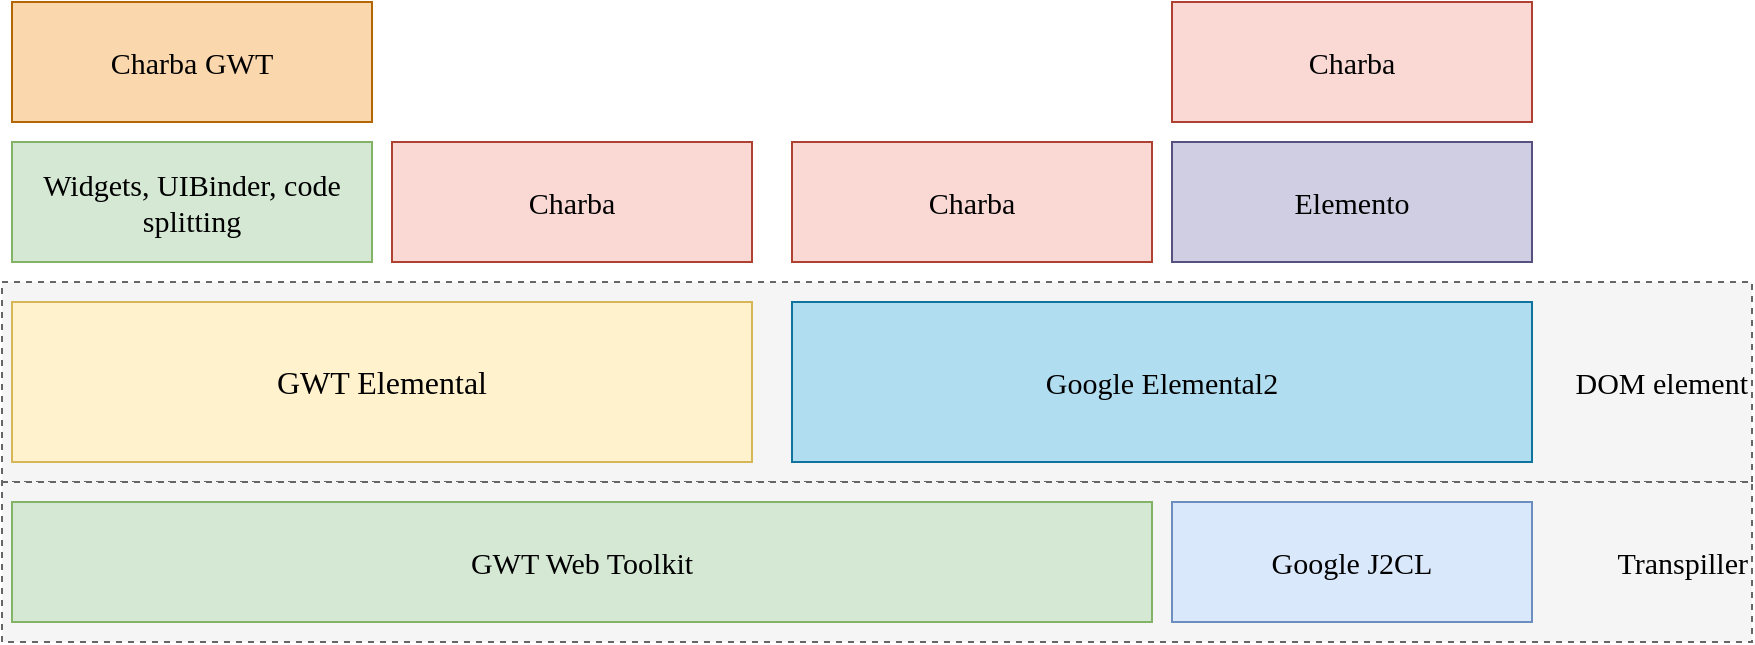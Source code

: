 <mxfile version="20.2.3" type="device"><diagram id="hpNW-inqdeQQJnfL0wnq" name="Page-1"><mxGraphModel dx="1102" dy="865" grid="1" gridSize="10" guides="1" tooltips="1" connect="1" arrows="1" fold="1" page="1" pageScale="1" pageWidth="850" pageHeight="1100" math="0" shadow="0"><root><mxCell id="0"/><mxCell id="1" parent="0"/><mxCell id="bhDYE0GzCSYjM2Ycowxm-5" value="&lt;div style=&quot;text-align: justify;&quot;&gt;&lt;font color=&quot;#000000&quot;&gt;DOM&amp;nbsp;&lt;/font&gt;&lt;span style=&quot;color: rgb(0, 0, 0); background-color: initial;&quot;&gt;element&lt;/span&gt;&lt;/div&gt;" style="rounded=0;whiteSpace=wrap;html=1;fontFamily=Lucida Console;fontSize=15;fillColor=#f5f5f5;strokeColor=#666666;fontColor=#333333;align=right;dashed=1;" parent="1" vertex="1"><mxGeometry x="15" y="180" width="875" height="100" as="geometry"/></mxCell><mxCell id="bhDYE0GzCSYjM2Ycowxm-4" value="&lt;div style=&quot;text-align: justify;&quot;&gt;&lt;font color=&quot;#000000&quot;&gt;Transpiller&lt;/font&gt;&lt;/div&gt;" style="rounded=0;whiteSpace=wrap;html=1;fontFamily=Lucida Console;fontSize=15;fillColor=#f5f5f5;strokeColor=#666666;fontColor=#333333;align=right;dashed=1;" parent="1" vertex="1"><mxGeometry x="15" y="280" width="875" height="80" as="geometry"/></mxCell><mxCell id="Vj8NoKiu9VEteoOWidp_-3" value="GWT Elemental" style="rounded=0;whiteSpace=wrap;html=1;fillColor=#fff2cc;strokeColor=#d6b656;fontFamily=Lucida Console;fontSize=16;" parent="1" vertex="1"><mxGeometry x="20" y="190" width="370" height="80" as="geometry"/></mxCell><mxCell id="Vj8NoKiu9VEteoOWidp_-4" value="Google Elemental2" style="rounded=0;whiteSpace=wrap;html=1;fillColor=#b1ddf0;strokeColor=#10739e;fontFamily=Lucida Console;fontSize=15;" parent="1" vertex="1"><mxGeometry x="410" y="190" width="370" height="80" as="geometry"/></mxCell><mxCell id="Vj8NoKiu9VEteoOWidp_-5" value="Widgets, UIBinder, code splitting" style="rounded=0;whiteSpace=wrap;html=1;fontFamily=Lucida Console;fontSize=15;fillColor=#d5e8d4;strokeColor=#82b366;" parent="1" vertex="1"><mxGeometry x="20" y="110" width="180" height="60" as="geometry"/></mxCell><mxCell id="Vj8NoKiu9VEteoOWidp_-6" value="Charba" style="rounded=0;whiteSpace=wrap;html=1;fontFamily=Lucida Console;fontSize=15;fillColor=#fad9d5;strokeColor=#ae4132;" parent="1" vertex="1"><mxGeometry x="210" y="110" width="180" height="60" as="geometry"/></mxCell><mxCell id="Vj8NoKiu9VEteoOWidp_-7" value="Charba GWT" style="rounded=0;whiteSpace=wrap;html=1;fontFamily=Lucida Console;fontSize=15;fillColor=#fad7ac;strokeColor=#b46504;" parent="1" vertex="1"><mxGeometry x="20" y="40" width="180" height="60" as="geometry"/></mxCell><mxCell id="Vj8NoKiu9VEteoOWidp_-8" value="Charba" style="rounded=0;whiteSpace=wrap;html=1;fontFamily=Lucida Console;fontSize=15;fillColor=#fad9d5;strokeColor=#ae4132;" parent="1" vertex="1"><mxGeometry x="410" y="110" width="180" height="60" as="geometry"/></mxCell><mxCell id="Vj8NoKiu9VEteoOWidp_-9" value="Elemento" style="rounded=0;whiteSpace=wrap;html=1;fontFamily=Lucida Console;fontSize=15;fillColor=#d0cee2;strokeColor=#56517e;" parent="1" vertex="1"><mxGeometry x="600" y="110" width="180" height="60" as="geometry"/></mxCell><mxCell id="Vj8NoKiu9VEteoOWidp_-10" value="Charba" style="rounded=0;whiteSpace=wrap;html=1;fontFamily=Lucida Console;fontSize=15;fillColor=#fad9d5;strokeColor=#ae4132;" parent="1" vertex="1"><mxGeometry x="600" y="40" width="180" height="60" as="geometry"/></mxCell><mxCell id="bhDYE0GzCSYjM2Ycowxm-2" value="Google J2CL" style="rounded=0;whiteSpace=wrap;html=1;fontFamily=Lucida Console;fontSize=15;fillColor=#dae8fc;strokeColor=#6c8ebf;" parent="1" vertex="1"><mxGeometry x="600" y="290" width="180" height="60" as="geometry"/></mxCell><mxCell id="bhDYE0GzCSYjM2Ycowxm-3" value="GWT Web Toolkit" style="rounded=0;whiteSpace=wrap;html=1;fontFamily=Lucida Console;fontSize=15;fillColor=#d5e8d4;strokeColor=#82b366;" parent="1" vertex="1"><mxGeometry x="20" y="290" width="570" height="60" as="geometry"/></mxCell></root></mxGraphModel></diagram></mxfile>